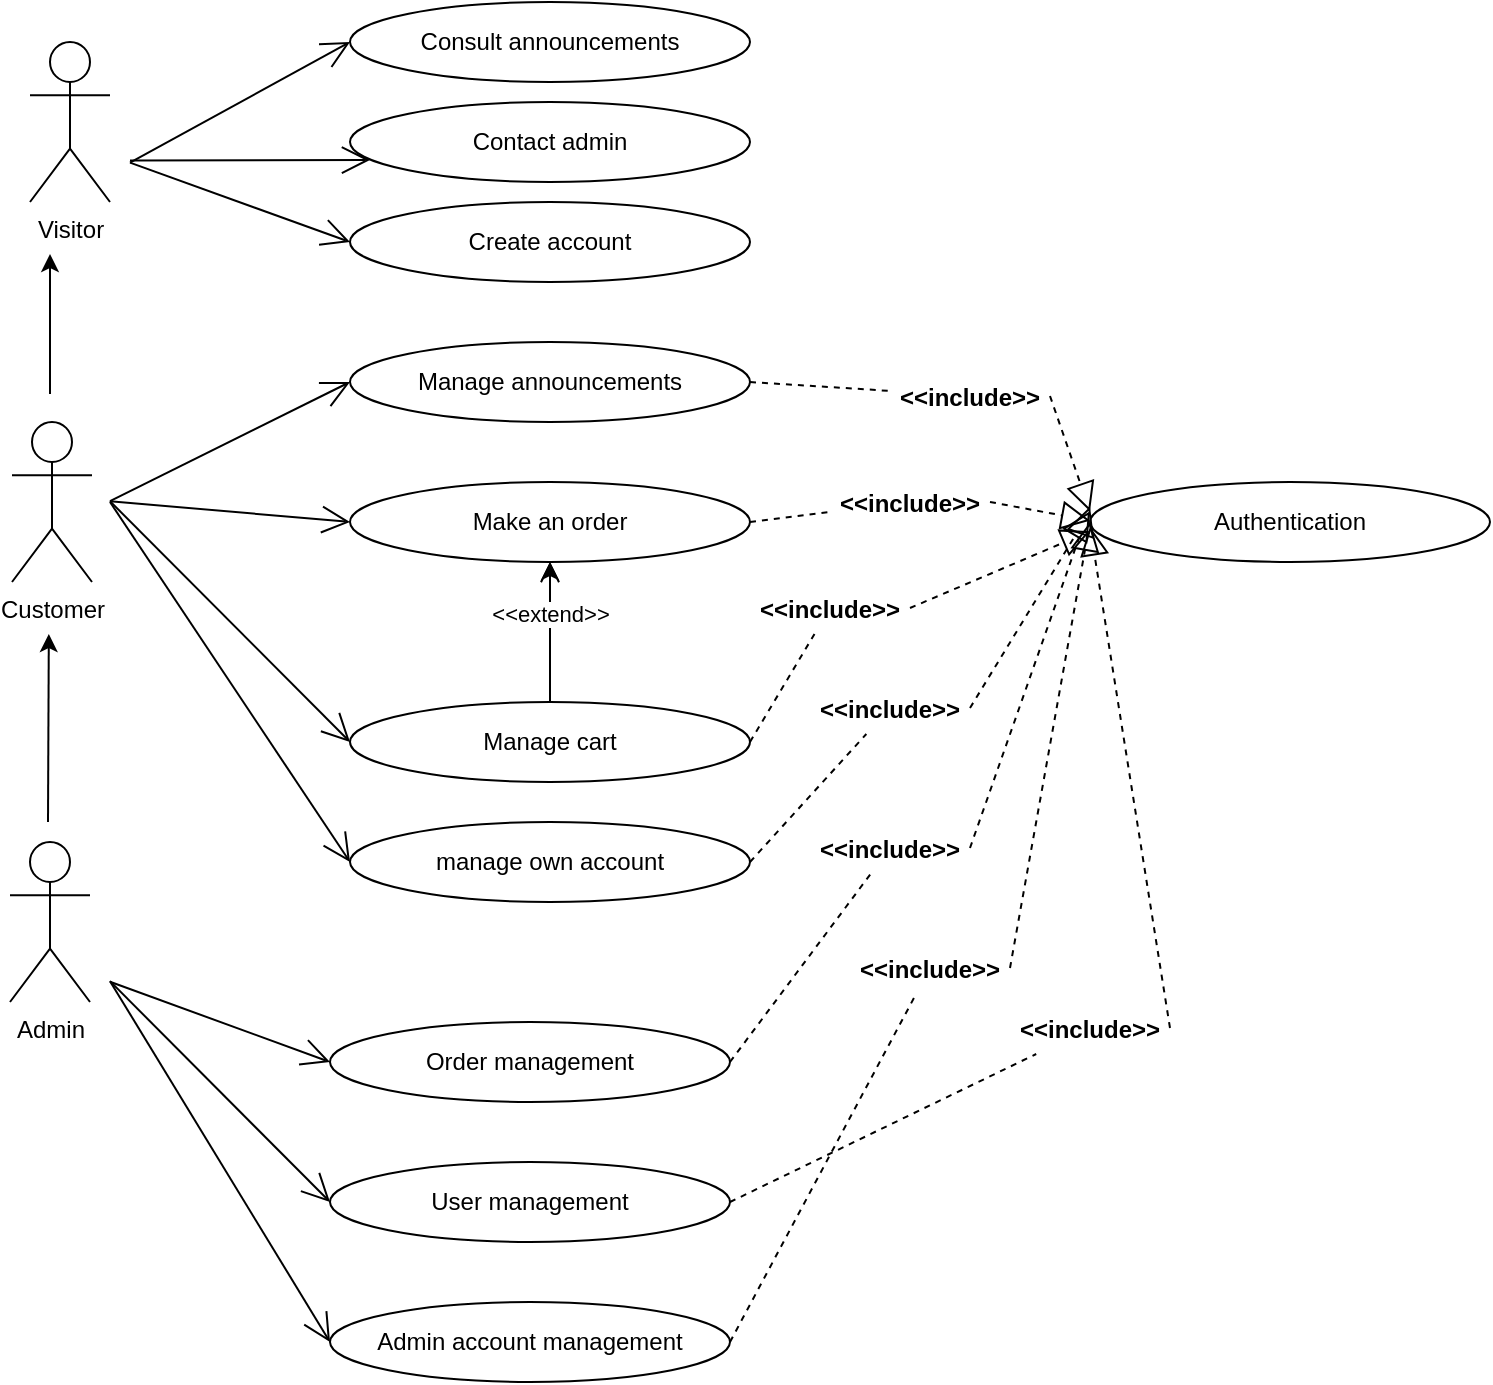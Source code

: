 <mxfile>
    <diagram id="q0IbSBLH3Y_ZAgx0Yk5k" name="Page-1">
        <mxGraphModel dx="900" dy="425" grid="1" gridSize="10" guides="1" tooltips="1" connect="1" arrows="1" fold="1" page="1" pageScale="1" pageWidth="827" pageHeight="1169" math="0" shadow="0">
            <root>
                <mxCell id="0"/>
                <mxCell id="1" parent="0"/>
                <mxCell id="2" value="Visitor&lt;br&gt;" style="shape=umlActor;verticalLabelPosition=bottom;verticalAlign=top;html=1;" parent="1" vertex="1">
                    <mxGeometry x="80" y="40" width="40" height="80" as="geometry"/>
                </mxCell>
                <mxCell id="3" value="Customer&lt;br&gt;" style="shape=umlActor;verticalLabelPosition=bottom;verticalAlign=top;html=1;" parent="1" vertex="1">
                    <mxGeometry x="71" y="230" width="40" height="80" as="geometry"/>
                </mxCell>
                <mxCell id="4" value="Admin&lt;br&gt;" style="shape=umlActor;verticalLabelPosition=bottom;verticalAlign=top;html=1;" parent="1" vertex="1">
                    <mxGeometry x="70" y="440" width="40" height="80" as="geometry"/>
                </mxCell>
                <mxCell id="5" value="Consult announcements" style="ellipse;whiteSpace=wrap;html=1;" parent="1" vertex="1">
                    <mxGeometry x="240" y="20" width="200" height="40" as="geometry"/>
                </mxCell>
                <mxCell id="6" value="Contact admin" style="ellipse;whiteSpace=wrap;html=1;" parent="1" vertex="1">
                    <mxGeometry x="240" y="70" width="200" height="40" as="geometry"/>
                </mxCell>
                <mxCell id="7" value="Create account" style="ellipse;whiteSpace=wrap;html=1;" parent="1" vertex="1">
                    <mxGeometry x="240" y="120" width="200" height="40" as="geometry"/>
                </mxCell>
                <mxCell id="8" value="Manage announcements" style="ellipse;whiteSpace=wrap;html=1;" parent="1" vertex="1">
                    <mxGeometry x="240" y="190" width="200" height="40" as="geometry"/>
                </mxCell>
                <mxCell id="10" value="Make an order" style="ellipse;whiteSpace=wrap;html=1;" parent="1" vertex="1">
                    <mxGeometry x="240" y="260" width="200" height="40" as="geometry"/>
                </mxCell>
                <mxCell id="48" value="" style="edgeStyle=none;html=1;startArrow=none;startFill=0;endArrow=classic;endFill=1;" parent="1" source="11" target="10" edge="1">
                    <mxGeometry relative="1" as="geometry"/>
                </mxCell>
                <mxCell id="11" value="Manage cart" style="ellipse;whiteSpace=wrap;html=1;" parent="1" vertex="1">
                    <mxGeometry x="240" y="370" width="200" height="40" as="geometry"/>
                </mxCell>
                <mxCell id="12" value="manage own account" style="ellipse;whiteSpace=wrap;html=1;" parent="1" vertex="1">
                    <mxGeometry x="240" y="430" width="200" height="40" as="geometry"/>
                </mxCell>
                <mxCell id="14" value="Order management" style="ellipse;whiteSpace=wrap;html=1;" parent="1" vertex="1">
                    <mxGeometry x="230" y="530" width="200" height="40" as="geometry"/>
                </mxCell>
                <mxCell id="15" value="User management" style="ellipse;whiteSpace=wrap;html=1;" parent="1" vertex="1">
                    <mxGeometry x="230" y="600" width="200" height="40" as="geometry"/>
                </mxCell>
                <mxCell id="16" value="Admin account management" style="ellipse;whiteSpace=wrap;html=1;" parent="1" vertex="1">
                    <mxGeometry x="230" y="670" width="200" height="40" as="geometry"/>
                </mxCell>
                <mxCell id="17" value="" style="endArrow=open;endFill=1;endSize=12;html=1;entryX=0;entryY=0.5;entryDx=0;entryDy=0;" parent="1" target="5" edge="1">
                    <mxGeometry width="160" relative="1" as="geometry">
                        <mxPoint x="130" y="100.29" as="sourcePoint"/>
                        <mxPoint x="250" y="100" as="targetPoint"/>
                    </mxGeometry>
                </mxCell>
                <mxCell id="19" value="" style="endArrow=open;endFill=1;endSize=12;html=1;" parent="1" edge="1">
                    <mxGeometry width="160" relative="1" as="geometry">
                        <mxPoint x="130" y="99.29" as="sourcePoint"/>
                        <mxPoint x="250.0" y="99" as="targetPoint"/>
                    </mxGeometry>
                </mxCell>
                <mxCell id="20" value="" style="endArrow=open;endFill=1;endSize=12;html=1;entryX=0;entryY=0.5;entryDx=0;entryDy=0;" parent="1" target="7" edge="1">
                    <mxGeometry width="160" relative="1" as="geometry">
                        <mxPoint x="130" y="100.29" as="sourcePoint"/>
                        <mxPoint x="250.0" y="100" as="targetPoint"/>
                    </mxGeometry>
                </mxCell>
                <mxCell id="21" value="" style="endArrow=open;endFill=1;endSize=12;html=1;entryX=0;entryY=0.5;entryDx=0;entryDy=0;" parent="1" target="10" edge="1">
                    <mxGeometry width="160" relative="1" as="geometry">
                        <mxPoint x="120" y="269.58" as="sourcePoint"/>
                        <mxPoint x="240.0" y="269.29" as="targetPoint"/>
                    </mxGeometry>
                </mxCell>
                <mxCell id="22" value="" style="endArrow=open;endFill=1;endSize=12;html=1;entryX=0;entryY=0.5;entryDx=0;entryDy=0;" parent="1" target="8" edge="1">
                    <mxGeometry width="160" relative="1" as="geometry">
                        <mxPoint x="120" y="269.58" as="sourcePoint"/>
                        <mxPoint x="240.0" y="269.29" as="targetPoint"/>
                    </mxGeometry>
                </mxCell>
                <mxCell id="25" value="" style="endArrow=open;endFill=1;endSize=12;html=1;entryX=0;entryY=0.5;entryDx=0;entryDy=0;" parent="1" target="11" edge="1">
                    <mxGeometry width="160" relative="1" as="geometry">
                        <mxPoint x="120" y="269.58" as="sourcePoint"/>
                        <mxPoint x="210" y="300" as="targetPoint"/>
                    </mxGeometry>
                </mxCell>
                <mxCell id="26" value="" style="endArrow=open;endFill=1;endSize=12;html=1;entryX=0;entryY=0.5;entryDx=0;entryDy=0;" parent="1" target="12" edge="1">
                    <mxGeometry width="160" relative="1" as="geometry">
                        <mxPoint x="120" y="270.0" as="sourcePoint"/>
                        <mxPoint x="240.0" y="320.42" as="targetPoint"/>
                    </mxGeometry>
                </mxCell>
                <mxCell id="27" value="" style="endArrow=open;endFill=1;endSize=12;html=1;entryX=0;entryY=0.5;entryDx=0;entryDy=0;" parent="1" target="15" edge="1">
                    <mxGeometry width="160" relative="1" as="geometry">
                        <mxPoint x="120" y="509.58" as="sourcePoint"/>
                        <mxPoint x="240.0" y="509.29" as="targetPoint"/>
                    </mxGeometry>
                </mxCell>
                <mxCell id="28" value="" style="endArrow=open;endFill=1;endSize=12;html=1;entryX=0;entryY=0.5;entryDx=0;entryDy=0;" parent="1" target="14" edge="1">
                    <mxGeometry width="160" relative="1" as="geometry">
                        <mxPoint x="120" y="509.87" as="sourcePoint"/>
                        <mxPoint x="240.0" y="509.58" as="targetPoint"/>
                        <Array as="points"/>
                    </mxGeometry>
                </mxCell>
                <mxCell id="29" value="" style="endArrow=open;endFill=1;endSize=12;html=1;entryX=0;entryY=0.5;entryDx=0;entryDy=0;" parent="1" target="16" edge="1">
                    <mxGeometry width="160" relative="1" as="geometry">
                        <mxPoint x="120" y="509.58" as="sourcePoint"/>
                        <mxPoint x="240.0" y="509.29" as="targetPoint"/>
                    </mxGeometry>
                </mxCell>
                <mxCell id="31" value="" style="endArrow=classic;startArrow=none;endFill=1;startFill=0;html=1;" parent="1" edge="1">
                    <mxGeometry width="160" relative="1" as="geometry">
                        <mxPoint x="90" y="216" as="sourcePoint"/>
                        <mxPoint x="90" y="146" as="targetPoint"/>
                    </mxGeometry>
                </mxCell>
                <mxCell id="36" value="Authentication" style="ellipse;whiteSpace=wrap;html=1;" parent="1" vertex="1">
                    <mxGeometry x="610" y="260" width="200" height="40" as="geometry"/>
                </mxCell>
                <mxCell id="37" value="" style="endArrow=block;dashed=1;endFill=0;endSize=12;html=1;exitX=1;exitY=0.5;exitDx=0;exitDy=0;startArrow=none;" parent="1" source="50" edge="1">
                    <mxGeometry width="160" relative="1" as="geometry">
                        <mxPoint x="450" y="279.29" as="sourcePoint"/>
                        <mxPoint x="610" y="279.29" as="targetPoint"/>
                    </mxGeometry>
                </mxCell>
                <mxCell id="38" value="" style="endArrow=block;dashed=1;endFill=0;endSize=12;html=1;exitX=1;exitY=0.5;exitDx=0;exitDy=0;startArrow=none;" parent="1" source="47" edge="1">
                    <mxGeometry width="160" relative="1" as="geometry">
                        <mxPoint x="440.0" y="265.36" as="sourcePoint"/>
                        <mxPoint x="610" y="274.65" as="targetPoint"/>
                    </mxGeometry>
                </mxCell>
                <mxCell id="39" value="" style="endArrow=block;dashed=1;endFill=0;endSize=12;html=1;exitX=1;exitY=0.5;exitDx=0;exitDy=0;startArrow=none;" parent="1" source="52" edge="1">
                    <mxGeometry width="160" relative="1" as="geometry">
                        <mxPoint x="440.0" y="275.36" as="sourcePoint"/>
                        <mxPoint x="610" y="284.65" as="targetPoint"/>
                    </mxGeometry>
                </mxCell>
                <mxCell id="40" value="" style="endArrow=block;dashed=1;endFill=0;endSize=12;html=1;exitX=1;exitY=0.5;exitDx=0;exitDy=0;startArrow=none;" parent="1" source="54" edge="1">
                    <mxGeometry width="160" relative="1" as="geometry">
                        <mxPoint x="480" y="360" as="sourcePoint"/>
                        <mxPoint x="610" y="274.65" as="targetPoint"/>
                    </mxGeometry>
                </mxCell>
                <mxCell id="41" value="" style="endArrow=block;dashed=1;endFill=0;endSize=12;html=1;exitX=1;exitY=0.5;exitDx=0;exitDy=0;startArrow=none;" parent="1" source="55" edge="1">
                    <mxGeometry width="160" relative="1" as="geometry">
                        <mxPoint x="440.0" y="367.67" as="sourcePoint"/>
                        <mxPoint x="610" y="272.32" as="targetPoint"/>
                    </mxGeometry>
                </mxCell>
                <mxCell id="42" value="" style="endArrow=block;dashed=1;endFill=0;endSize=12;html=1;exitX=1;exitY=0.5;exitDx=0;exitDy=0;startArrow=none;" parent="1" source="56" edge="1">
                    <mxGeometry width="160" relative="1" as="geometry">
                        <mxPoint x="440.0" y="470" as="sourcePoint"/>
                        <mxPoint x="610" y="282.32" as="targetPoint"/>
                    </mxGeometry>
                </mxCell>
                <mxCell id="43" value="" style="endArrow=block;dashed=1;endFill=0;endSize=12;html=1;exitX=1;exitY=0.5;exitDx=0;exitDy=0;exitPerimeter=0;startArrow=none;" parent="1" source="58" edge="1">
                    <mxGeometry width="160" relative="1" as="geometry">
                        <mxPoint x="440.0" y="467.68" as="sourcePoint"/>
                        <mxPoint x="610" y="280.0" as="targetPoint"/>
                    </mxGeometry>
                </mxCell>
                <mxCell id="45" value="&amp;lt;&amp;lt;extend&amp;gt;&amp;gt;" style="html=1;verticalAlign=bottom;endArrow=open;dashed=1;endSize=8;exitX=0.5;exitY=0;exitDx=0;exitDy=0;" parent="1" source="11" target="10" edge="1">
                    <mxGeometry relative="1" as="geometry">
                        <mxPoint x="440" y="320" as="sourcePoint"/>
                        <mxPoint x="360" y="320" as="targetPoint"/>
                    </mxGeometry>
                </mxCell>
                <mxCell id="50" value="&lt;&lt;include&gt;&gt;" style="text;align=center;fontStyle=1;verticalAlign=middle;spacingLeft=3;spacingRight=3;strokeColor=none;rotatable=0;points=[[0,0.5],[1,0.5]];portConstraint=eastwest;" parent="1" vertex="1">
                    <mxGeometry x="480" y="257" width="80" height="26" as="geometry"/>
                </mxCell>
                <mxCell id="51" value="" style="endArrow=none;dashed=1;endFill=0;endSize=12;html=1;exitX=1;exitY=0.5;exitDx=0;exitDy=0;" parent="1" source="10" target="50" edge="1">
                    <mxGeometry width="160" relative="1" as="geometry">
                        <mxPoint x="440" y="280" as="sourcePoint"/>
                        <mxPoint x="610" y="279.29" as="targetPoint"/>
                    </mxGeometry>
                </mxCell>
                <mxCell id="52" value="&lt;&lt;include&gt;&gt;" style="text;align=center;fontStyle=1;verticalAlign=middle;spacingLeft=3;spacingRight=3;strokeColor=none;rotatable=0;points=[[0,0.5],[1,0.5]];portConstraint=eastwest;" parent="1" vertex="1">
                    <mxGeometry x="440" y="310" width="80" height="26" as="geometry"/>
                </mxCell>
                <mxCell id="53" value="" style="endArrow=none;dashed=1;endFill=0;endSize=12;html=1;exitX=1;exitY=0.5;exitDx=0;exitDy=0;" parent="1" source="11" target="52" edge="1">
                    <mxGeometry width="160" relative="1" as="geometry">
                        <mxPoint x="440" y="390" as="sourcePoint"/>
                        <mxPoint x="610" y="284.65" as="targetPoint"/>
                    </mxGeometry>
                </mxCell>
                <mxCell id="56" value="&lt;&lt;include&gt;&gt;" style="text;align=center;fontStyle=1;verticalAlign=middle;spacingLeft=3;spacingRight=3;strokeColor=none;rotatable=0;points=[[0,0.5],[1,0.5]];portConstraint=eastwest;" parent="1" vertex="1">
                    <mxGeometry x="570" y="520" width="80" height="26" as="geometry"/>
                </mxCell>
                <mxCell id="57" value="" style="endArrow=none;dashed=1;endFill=0;endSize=12;html=1;exitX=1;exitY=0.5;exitDx=0;exitDy=0;" parent="1" source="15" target="56" edge="1">
                    <mxGeometry width="160" relative="1" as="geometry">
                        <mxPoint x="430" y="620" as="sourcePoint"/>
                        <mxPoint x="610" y="282.32" as="targetPoint"/>
                    </mxGeometry>
                </mxCell>
                <mxCell id="58" value="&lt;&lt;include&gt;&gt;" style="text;align=center;fontStyle=1;verticalAlign=middle;spacingLeft=3;spacingRight=3;strokeColor=none;rotatable=0;points=[[0,0.5],[1,0.5]];portConstraint=eastwest;" parent="1" vertex="1">
                    <mxGeometry x="490" y="490" width="80" height="26" as="geometry"/>
                </mxCell>
                <mxCell id="59" value="" style="endArrow=none;dashed=1;endFill=0;endSize=12;html=1;exitX=1;exitY=0.5;exitDx=0;exitDy=0;exitPerimeter=0;" parent="1" source="16" target="58" edge="1">
                    <mxGeometry width="160" relative="1" as="geometry">
                        <mxPoint x="430" y="690" as="sourcePoint"/>
                        <mxPoint x="610" y="280" as="targetPoint"/>
                    </mxGeometry>
                </mxCell>
                <mxCell id="47" value="&lt;&lt;include&gt;&gt;" style="text;align=center;fontStyle=1;verticalAlign=middle;spacingLeft=3;spacingRight=3;strokeColor=none;rotatable=0;points=[[0,0.5],[1,0.5]];portConstraint=eastwest;" parent="1" vertex="1">
                    <mxGeometry x="510" y="204" width="80" height="26" as="geometry"/>
                </mxCell>
                <mxCell id="60" value="" style="endArrow=none;dashed=1;endFill=0;endSize=12;html=1;exitX=1;exitY=0.5;exitDx=0;exitDy=0;" parent="1" source="8" target="47" edge="1">
                    <mxGeometry width="160" relative="1" as="geometry">
                        <mxPoint x="440" y="210" as="sourcePoint"/>
                        <mxPoint x="610" y="274.65" as="targetPoint"/>
                    </mxGeometry>
                </mxCell>
                <mxCell id="54" value="&lt;&lt;include&gt;&gt;" style="text;align=center;fontStyle=1;verticalAlign=middle;spacingLeft=3;spacingRight=3;strokeColor=none;rotatable=0;points=[[0,0.5],[1,0.5]];portConstraint=eastwest;" parent="1" vertex="1">
                    <mxGeometry x="470" y="360" width="80" height="26" as="geometry"/>
                </mxCell>
                <mxCell id="61" value="" style="endArrow=none;dashed=1;endFill=0;endSize=12;html=1;exitX=1;exitY=0.5;exitDx=0;exitDy=0;" parent="1" source="12" target="54" edge="1">
                    <mxGeometry width="160" relative="1" as="geometry">
                        <mxPoint x="440" y="450" as="sourcePoint"/>
                        <mxPoint x="610" y="274.65" as="targetPoint"/>
                    </mxGeometry>
                </mxCell>
                <mxCell id="55" value="&lt;&lt;include&gt;&gt;" style="text;align=center;fontStyle=1;verticalAlign=middle;spacingLeft=3;spacingRight=3;strokeColor=none;rotatable=0;points=[[0,0.5],[1,0.5]];portConstraint=eastwest;" parent="1" vertex="1">
                    <mxGeometry x="470" y="430" width="80" height="26" as="geometry"/>
                </mxCell>
                <mxCell id="62" value="" style="endArrow=none;dashed=1;endFill=0;endSize=12;html=1;exitX=1;exitY=0.5;exitDx=0;exitDy=0;" parent="1" source="14" target="55" edge="1">
                    <mxGeometry width="160" relative="1" as="geometry">
                        <mxPoint x="430" y="550" as="sourcePoint"/>
                        <mxPoint x="610" y="272.32" as="targetPoint"/>
                    </mxGeometry>
                </mxCell>
                <mxCell id="63" value="" style="endArrow=classic;startArrow=none;endFill=1;startFill=0;html=1;" parent="1" edge="1">
                    <mxGeometry width="160" relative="1" as="geometry">
                        <mxPoint x="89" y="430" as="sourcePoint"/>
                        <mxPoint x="89.41" y="336.0" as="targetPoint"/>
                    </mxGeometry>
                </mxCell>
            </root>
        </mxGraphModel>
    </diagram>
</mxfile>